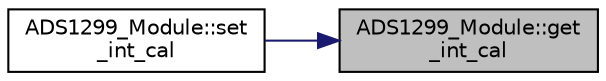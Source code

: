 digraph "ADS1299_Module::get_int_cal"
{
 // LATEX_PDF_SIZE
  edge [fontname="Helvetica",fontsize="10",labelfontname="Helvetica",labelfontsize="10"];
  node [fontname="Helvetica",fontsize="10",shape=record];
  rankdir="RL";
  Node1 [label="ADS1299_Module::get\l_int_cal",height=0.2,width=0.4,color="black", fillcolor="grey75", style="filled", fontcolor="black",tooltip="Gets whether the test signal is sourced internally or externally."];
  Node1 -> Node2 [dir="back",color="midnightblue",fontsize="10",style="solid",fontname="Helvetica"];
  Node2 [label="ADS1299_Module::set\l_int_cal",height=0.2,width=0.4,color="black", fillcolor="white", style="filled",URL="$class_a_d_s1299___module.html#a485762078ea7e811bcfc3a5ec369841a",tooltip="Sets whether the test signal is sourced internally or externally."];
}
